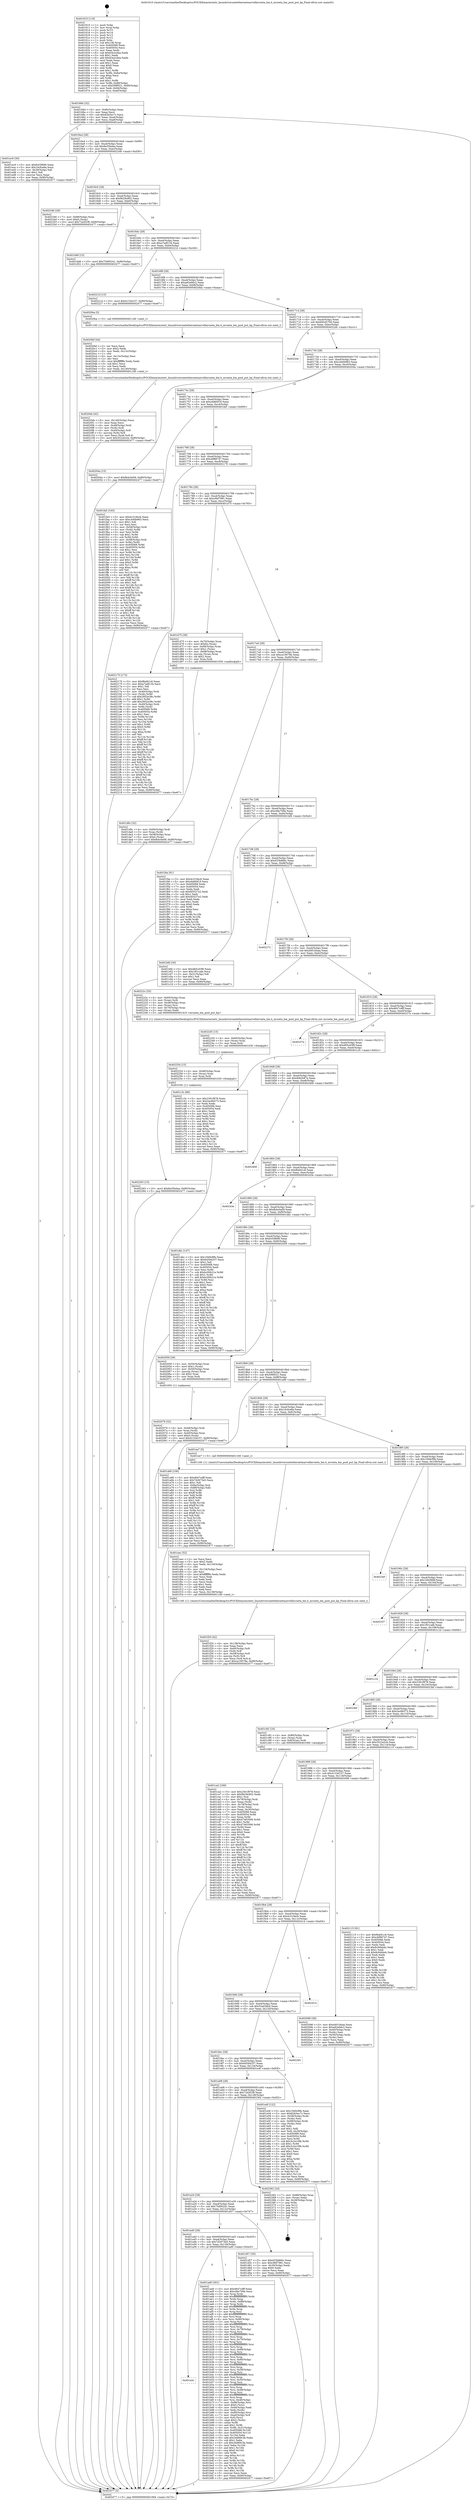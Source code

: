 digraph "0x401610" {
  label = "0x401610 (/mnt/c/Users/mathe/Desktop/tcc/POCII/binaries/extr_linuxdriversnetethernetmarvellmvneta_bm.h_mvneta_bm_pool_put_bp_Final-ollvm.out::main(0))"
  labelloc = "t"
  node[shape=record]

  Entry [label="",width=0.3,height=0.3,shape=circle,fillcolor=black,style=filled]
  "0x401684" [label="{
     0x401684 [32]\l
     | [instrs]\l
     &nbsp;&nbsp;0x401684 \<+6\>: mov -0x90(%rbp),%eax\l
     &nbsp;&nbsp;0x40168a \<+2\>: mov %eax,%ecx\l
     &nbsp;&nbsp;0x40168c \<+6\>: sub $0x82b5ec7c,%ecx\l
     &nbsp;&nbsp;0x401692 \<+6\>: mov %eax,-0xa4(%rbp)\l
     &nbsp;&nbsp;0x401698 \<+6\>: mov %ecx,-0xa8(%rbp)\l
     &nbsp;&nbsp;0x40169e \<+6\>: je 0000000000401ec9 \<main+0x8b9\>\l
  }"]
  "0x401ec9" [label="{
     0x401ec9 [30]\l
     | [instrs]\l
     &nbsp;&nbsp;0x401ec9 \<+5\>: mov $0xfc03f698,%eax\l
     &nbsp;&nbsp;0x401ece \<+5\>: mov $0x16cfce8a,%ecx\l
     &nbsp;&nbsp;0x401ed3 \<+3\>: mov -0x29(%rbp),%dl\l
     &nbsp;&nbsp;0x401ed6 \<+3\>: test $0x1,%dl\l
     &nbsp;&nbsp;0x401ed9 \<+3\>: cmovne %ecx,%eax\l
     &nbsp;&nbsp;0x401edc \<+6\>: mov %eax,-0x90(%rbp)\l
     &nbsp;&nbsp;0x401ee2 \<+5\>: jmp 0000000000402477 \<main+0xe67\>\l
  }"]
  "0x4016a4" [label="{
     0x4016a4 [28]\l
     | [instrs]\l
     &nbsp;&nbsp;0x4016a4 \<+5\>: jmp 00000000004016a9 \<main+0x99\>\l
     &nbsp;&nbsp;0x4016a9 \<+6\>: mov -0xa4(%rbp),%eax\l
     &nbsp;&nbsp;0x4016af \<+5\>: sub $0x8a35bdaa,%eax\l
     &nbsp;&nbsp;0x4016b4 \<+6\>: mov %eax,-0xac(%rbp)\l
     &nbsp;&nbsp;0x4016ba \<+6\>: je 0000000000402346 \<main+0xd36\>\l
  }"]
  Exit [label="",width=0.3,height=0.3,shape=circle,fillcolor=black,style=filled,peripheries=2]
  "0x402346" [label="{
     0x402346 [28]\l
     | [instrs]\l
     &nbsp;&nbsp;0x402346 \<+7\>: mov -0x88(%rbp),%rax\l
     &nbsp;&nbsp;0x40234d \<+6\>: movl $0x0,(%rax)\l
     &nbsp;&nbsp;0x402353 \<+10\>: movl $0x72a5f1f9,-0x90(%rbp)\l
     &nbsp;&nbsp;0x40235d \<+5\>: jmp 0000000000402477 \<main+0xe67\>\l
  }"]
  "0x4016c0" [label="{
     0x4016c0 [28]\l
     | [instrs]\l
     &nbsp;&nbsp;0x4016c0 \<+5\>: jmp 00000000004016c5 \<main+0xb5\>\l
     &nbsp;&nbsp;0x4016c5 \<+6\>: mov -0xa4(%rbp),%eax\l
     &nbsp;&nbsp;0x4016cb \<+5\>: sub $0x9b29c902,%eax\l
     &nbsp;&nbsp;0x4016d0 \<+6\>: mov %eax,-0xb0(%rbp)\l
     &nbsp;&nbsp;0x4016d6 \<+6\>: je 0000000000401d48 \<main+0x738\>\l
  }"]
  "0x402263" [label="{
     0x402263 [15]\l
     | [instrs]\l
     &nbsp;&nbsp;0x402263 \<+10\>: movl $0x8a35bdaa,-0x90(%rbp)\l
     &nbsp;&nbsp;0x40226d \<+5\>: jmp 0000000000402477 \<main+0xe67\>\l
  }"]
  "0x401d48" [label="{
     0x401d48 [15]\l
     | [instrs]\l
     &nbsp;&nbsp;0x401d48 \<+10\>: movl $0x75d95241,-0x90(%rbp)\l
     &nbsp;&nbsp;0x401d52 \<+5\>: jmp 0000000000402477 \<main+0xe67\>\l
  }"]
  "0x4016dc" [label="{
     0x4016dc [28]\l
     | [instrs]\l
     &nbsp;&nbsp;0x4016dc \<+5\>: jmp 00000000004016e1 \<main+0xd1\>\l
     &nbsp;&nbsp;0x4016e1 \<+6\>: mov -0xa4(%rbp),%eax\l
     &nbsp;&nbsp;0x4016e7 \<+5\>: sub $0xa7adf134,%eax\l
     &nbsp;&nbsp;0x4016ec \<+6\>: mov %eax,-0xb4(%rbp)\l
     &nbsp;&nbsp;0x4016f2 \<+6\>: je 000000000040221d \<main+0xc0d\>\l
  }"]
  "0x402254" [label="{
     0x402254 [15]\l
     | [instrs]\l
     &nbsp;&nbsp;0x402254 \<+4\>: mov -0x48(%rbp),%rax\l
     &nbsp;&nbsp;0x402258 \<+3\>: mov (%rax),%rax\l
     &nbsp;&nbsp;0x40225b \<+3\>: mov %rax,%rdi\l
     &nbsp;&nbsp;0x40225e \<+5\>: call 0000000000401030 \<free@plt\>\l
     | [calls]\l
     &nbsp;&nbsp;0x401030 \{1\} (unknown)\l
  }"]
  "0x40221d" [label="{
     0x40221d [15]\l
     | [instrs]\l
     &nbsp;&nbsp;0x40221d \<+10\>: movl $0x4133d157,-0x90(%rbp)\l
     &nbsp;&nbsp;0x402227 \<+5\>: jmp 0000000000402477 \<main+0xe67\>\l
  }"]
  "0x4016f8" [label="{
     0x4016f8 [28]\l
     | [instrs]\l
     &nbsp;&nbsp;0x4016f8 \<+5\>: jmp 00000000004016fd \<main+0xed\>\l
     &nbsp;&nbsp;0x4016fd \<+6\>: mov -0xa4(%rbp),%eax\l
     &nbsp;&nbsp;0x401703 \<+5\>: sub $0xa82e9dc2,%eax\l
     &nbsp;&nbsp;0x401708 \<+6\>: mov %eax,-0xb8(%rbp)\l
     &nbsp;&nbsp;0x40170e \<+6\>: je 00000000004020ba \<main+0xaaa\>\l
  }"]
  "0x402245" [label="{
     0x402245 [15]\l
     | [instrs]\l
     &nbsp;&nbsp;0x402245 \<+4\>: mov -0x60(%rbp),%rax\l
     &nbsp;&nbsp;0x402249 \<+3\>: mov (%rax),%rax\l
     &nbsp;&nbsp;0x40224c \<+3\>: mov %rax,%rdi\l
     &nbsp;&nbsp;0x40224f \<+5\>: call 0000000000401030 \<free@plt\>\l
     | [calls]\l
     &nbsp;&nbsp;0x401030 \{1\} (unknown)\l
  }"]
  "0x4020ba" [label="{
     0x4020ba [5]\l
     | [instrs]\l
     &nbsp;&nbsp;0x4020ba \<+5\>: call 0000000000401160 \<next_i\>\l
     | [calls]\l
     &nbsp;&nbsp;0x401160 \{1\} (/mnt/c/Users/mathe/Desktop/tcc/POCII/binaries/extr_linuxdriversnetethernetmarvellmvneta_bm.h_mvneta_bm_pool_put_bp_Final-ollvm.out::next_i)\l
  }"]
  "0x401714" [label="{
     0x401714 [28]\l
     | [instrs]\l
     &nbsp;&nbsp;0x401714 \<+5\>: jmp 0000000000401719 \<main+0x109\>\l
     &nbsp;&nbsp;0x401719 \<+6\>: mov -0xa4(%rbp),%eax\l
     &nbsp;&nbsp;0x40171f \<+5\>: sub $0xb62d2700,%eax\l
     &nbsp;&nbsp;0x401724 \<+6\>: mov %eax,-0xbc(%rbp)\l
     &nbsp;&nbsp;0x40172a \<+6\>: je 00000000004022dc \<main+0xccc\>\l
  }"]
  "0x4020eb" [label="{
     0x4020eb [42]\l
     | [instrs]\l
     &nbsp;&nbsp;0x4020eb \<+6\>: mov -0x140(%rbp),%ecx\l
     &nbsp;&nbsp;0x4020f1 \<+3\>: imul %eax,%ecx\l
     &nbsp;&nbsp;0x4020f4 \<+4\>: mov -0x48(%rbp),%rdi\l
     &nbsp;&nbsp;0x4020f8 \<+3\>: mov (%rdi),%rdi\l
     &nbsp;&nbsp;0x4020fb \<+4\>: mov -0x40(%rbp),%r8\l
     &nbsp;&nbsp;0x4020ff \<+3\>: movslq (%r8),%r8\l
     &nbsp;&nbsp;0x402102 \<+4\>: mov %ecx,(%rdi,%r8,4)\l
     &nbsp;&nbsp;0x402106 \<+10\>: movl $0x3522e2cb,-0x90(%rbp)\l
     &nbsp;&nbsp;0x402110 \<+5\>: jmp 0000000000402477 \<main+0xe67\>\l
  }"]
  "0x4022dc" [label="{
     0x4022dc\l
  }", style=dashed]
  "0x401730" [label="{
     0x401730 [28]\l
     | [instrs]\l
     &nbsp;&nbsp;0x401730 \<+5\>: jmp 0000000000401735 \<main+0x125\>\l
     &nbsp;&nbsp;0x401735 \<+6\>: mov -0xa4(%rbp),%eax\l
     &nbsp;&nbsp;0x40173b \<+5\>: sub $0xc440b963,%eax\l
     &nbsp;&nbsp;0x401740 \<+6\>: mov %eax,-0xc0(%rbp)\l
     &nbsp;&nbsp;0x401746 \<+6\>: je 000000000040204a \<main+0xa3a\>\l
  }"]
  "0x4020bf" [label="{
     0x4020bf [44]\l
     | [instrs]\l
     &nbsp;&nbsp;0x4020bf \<+2\>: xor %ecx,%ecx\l
     &nbsp;&nbsp;0x4020c1 \<+5\>: mov $0x2,%edx\l
     &nbsp;&nbsp;0x4020c6 \<+6\>: mov %edx,-0x13c(%rbp)\l
     &nbsp;&nbsp;0x4020cc \<+1\>: cltd\l
     &nbsp;&nbsp;0x4020cd \<+6\>: mov -0x13c(%rbp),%esi\l
     &nbsp;&nbsp;0x4020d3 \<+2\>: idiv %esi\l
     &nbsp;&nbsp;0x4020d5 \<+6\>: imul $0xfffffffe,%edx,%edx\l
     &nbsp;&nbsp;0x4020db \<+3\>: sub $0x1,%ecx\l
     &nbsp;&nbsp;0x4020de \<+2\>: sub %ecx,%edx\l
     &nbsp;&nbsp;0x4020e0 \<+6\>: mov %edx,-0x140(%rbp)\l
     &nbsp;&nbsp;0x4020e6 \<+5\>: call 0000000000401160 \<next_i\>\l
     | [calls]\l
     &nbsp;&nbsp;0x401160 \{1\} (/mnt/c/Users/mathe/Desktop/tcc/POCII/binaries/extr_linuxdriversnetethernetmarvellmvneta_bm.h_mvneta_bm_pool_put_bp_Final-ollvm.out::next_i)\l
  }"]
  "0x40204a" [label="{
     0x40204a [15]\l
     | [instrs]\l
     &nbsp;&nbsp;0x40204a \<+10\>: movl $0xfb4c0a09,-0x90(%rbp)\l
     &nbsp;&nbsp;0x402054 \<+5\>: jmp 0000000000402477 \<main+0xe67\>\l
  }"]
  "0x40174c" [label="{
     0x40174c [28]\l
     | [instrs]\l
     &nbsp;&nbsp;0x40174c \<+5\>: jmp 0000000000401751 \<main+0x141\>\l
     &nbsp;&nbsp;0x401751 \<+6\>: mov -0xa4(%rbp),%eax\l
     &nbsp;&nbsp;0x401757 \<+5\>: sub $0xc6d60f19,%eax\l
     &nbsp;&nbsp;0x40175c \<+6\>: mov %eax,-0xc4(%rbp)\l
     &nbsp;&nbsp;0x401762 \<+6\>: je 0000000000401fa5 \<main+0x995\>\l
  }"]
  "0x402076" [label="{
     0x402076 [32]\l
     | [instrs]\l
     &nbsp;&nbsp;0x402076 \<+4\>: mov -0x48(%rbp),%rdi\l
     &nbsp;&nbsp;0x40207a \<+3\>: mov %rax,(%rdi)\l
     &nbsp;&nbsp;0x40207d \<+4\>: mov -0x40(%rbp),%rax\l
     &nbsp;&nbsp;0x402081 \<+6\>: movl $0x0,(%rax)\l
     &nbsp;&nbsp;0x402087 \<+10\>: movl $0x4133d157,-0x90(%rbp)\l
     &nbsp;&nbsp;0x402091 \<+5\>: jmp 0000000000402477 \<main+0xe67\>\l
  }"]
  "0x401fa5" [label="{
     0x401fa5 [165]\l
     | [instrs]\l
     &nbsp;&nbsp;0x401fa5 \<+5\>: mov $0x4c319ecb,%eax\l
     &nbsp;&nbsp;0x401faa \<+5\>: mov $0xc440b963,%ecx\l
     &nbsp;&nbsp;0x401faf \<+2\>: mov $0x1,%dl\l
     &nbsp;&nbsp;0x401fb1 \<+2\>: xor %esi,%esi\l
     &nbsp;&nbsp;0x401fb3 \<+4\>: mov -0x58(%rbp),%rdi\l
     &nbsp;&nbsp;0x401fb7 \<+3\>: mov (%rdi),%r8d\l
     &nbsp;&nbsp;0x401fba \<+3\>: mov %esi,%r9d\l
     &nbsp;&nbsp;0x401fbd \<+4\>: sub $0x1,%r9d\l
     &nbsp;&nbsp;0x401fc1 \<+3\>: sub %r9d,%r8d\l
     &nbsp;&nbsp;0x401fc4 \<+4\>: mov -0x58(%rbp),%rdi\l
     &nbsp;&nbsp;0x401fc8 \<+3\>: mov %r8d,(%rdi)\l
     &nbsp;&nbsp;0x401fcb \<+8\>: mov 0x405068,%r8d\l
     &nbsp;&nbsp;0x401fd3 \<+8\>: mov 0x405054,%r9d\l
     &nbsp;&nbsp;0x401fdb \<+3\>: sub $0x1,%esi\l
     &nbsp;&nbsp;0x401fde \<+3\>: mov %r8d,%r10d\l
     &nbsp;&nbsp;0x401fe1 \<+3\>: add %esi,%r10d\l
     &nbsp;&nbsp;0x401fe4 \<+4\>: imul %r10d,%r8d\l
     &nbsp;&nbsp;0x401fe8 \<+4\>: and $0x1,%r8d\l
     &nbsp;&nbsp;0x401fec \<+4\>: cmp $0x0,%r8d\l
     &nbsp;&nbsp;0x401ff0 \<+4\>: sete %r11b\l
     &nbsp;&nbsp;0x401ff4 \<+4\>: cmp $0xa,%r9d\l
     &nbsp;&nbsp;0x401ff8 \<+3\>: setl %bl\l
     &nbsp;&nbsp;0x401ffb \<+3\>: mov %r11b,%r14b\l
     &nbsp;&nbsp;0x401ffe \<+4\>: xor $0xff,%r14b\l
     &nbsp;&nbsp;0x402002 \<+3\>: mov %bl,%r15b\l
     &nbsp;&nbsp;0x402005 \<+4\>: xor $0xff,%r15b\l
     &nbsp;&nbsp;0x402009 \<+3\>: xor $0x1,%dl\l
     &nbsp;&nbsp;0x40200c \<+3\>: mov %r14b,%r12b\l
     &nbsp;&nbsp;0x40200f \<+4\>: and $0xff,%r12b\l
     &nbsp;&nbsp;0x402013 \<+3\>: and %dl,%r11b\l
     &nbsp;&nbsp;0x402016 \<+3\>: mov %r15b,%r13b\l
     &nbsp;&nbsp;0x402019 \<+4\>: and $0xff,%r13b\l
     &nbsp;&nbsp;0x40201d \<+2\>: and %dl,%bl\l
     &nbsp;&nbsp;0x40201f \<+3\>: or %r11b,%r12b\l
     &nbsp;&nbsp;0x402022 \<+3\>: or %bl,%r13b\l
     &nbsp;&nbsp;0x402025 \<+3\>: xor %r13b,%r12b\l
     &nbsp;&nbsp;0x402028 \<+3\>: or %r15b,%r14b\l
     &nbsp;&nbsp;0x40202b \<+4\>: xor $0xff,%r14b\l
     &nbsp;&nbsp;0x40202f \<+3\>: or $0x1,%dl\l
     &nbsp;&nbsp;0x402032 \<+3\>: and %dl,%r14b\l
     &nbsp;&nbsp;0x402035 \<+3\>: or %r14b,%r12b\l
     &nbsp;&nbsp;0x402038 \<+4\>: test $0x1,%r12b\l
     &nbsp;&nbsp;0x40203c \<+3\>: cmovne %ecx,%eax\l
     &nbsp;&nbsp;0x40203f \<+6\>: mov %eax,-0x90(%rbp)\l
     &nbsp;&nbsp;0x402045 \<+5\>: jmp 0000000000402477 \<main+0xe67\>\l
  }"]
  "0x401768" [label="{
     0x401768 [28]\l
     | [instrs]\l
     &nbsp;&nbsp;0x401768 \<+5\>: jmp 000000000040176d \<main+0x15d\>\l
     &nbsp;&nbsp;0x40176d \<+6\>: mov -0xa4(%rbp),%eax\l
     &nbsp;&nbsp;0x401773 \<+5\>: sub $0xc6f88747,%eax\l
     &nbsp;&nbsp;0x401778 \<+6\>: mov %eax,-0xc8(%rbp)\l
     &nbsp;&nbsp;0x40177e \<+6\>: je 0000000000402170 \<main+0xb60\>\l
  }"]
  "0x401f20" [label="{
     0x401f20 [42]\l
     | [instrs]\l
     &nbsp;&nbsp;0x401f20 \<+6\>: mov -0x138(%rbp),%ecx\l
     &nbsp;&nbsp;0x401f26 \<+3\>: imul %eax,%ecx\l
     &nbsp;&nbsp;0x401f29 \<+4\>: mov -0x60(%rbp),%r8\l
     &nbsp;&nbsp;0x401f2d \<+3\>: mov (%r8),%r8\l
     &nbsp;&nbsp;0x401f30 \<+4\>: mov -0x58(%rbp),%r9\l
     &nbsp;&nbsp;0x401f34 \<+3\>: movslq (%r9),%r9\l
     &nbsp;&nbsp;0x401f37 \<+4\>: mov %ecx,(%r8,%r9,4)\l
     &nbsp;&nbsp;0x401f3b \<+10\>: movl $0xca19078e,-0x90(%rbp)\l
     &nbsp;&nbsp;0x401f45 \<+5\>: jmp 0000000000402477 \<main+0xe67\>\l
  }"]
  "0x402170" [label="{
     0x402170 [173]\l
     | [instrs]\l
     &nbsp;&nbsp;0x402170 \<+5\>: mov $0xf6af41c6,%eax\l
     &nbsp;&nbsp;0x402175 \<+5\>: mov $0xa7adf134,%ecx\l
     &nbsp;&nbsp;0x40217a \<+2\>: mov $0x1,%dl\l
     &nbsp;&nbsp;0x40217c \<+2\>: xor %esi,%esi\l
     &nbsp;&nbsp;0x40217e \<+4\>: mov -0x40(%rbp),%rdi\l
     &nbsp;&nbsp;0x402182 \<+3\>: mov (%rdi),%r8d\l
     &nbsp;&nbsp;0x402185 \<+7\>: sub $0x2602e38c,%r8d\l
     &nbsp;&nbsp;0x40218c \<+4\>: add $0x1,%r8d\l
     &nbsp;&nbsp;0x402190 \<+7\>: add $0x2602e38c,%r8d\l
     &nbsp;&nbsp;0x402197 \<+4\>: mov -0x40(%rbp),%rdi\l
     &nbsp;&nbsp;0x40219b \<+3\>: mov %r8d,(%rdi)\l
     &nbsp;&nbsp;0x40219e \<+8\>: mov 0x405068,%r8d\l
     &nbsp;&nbsp;0x4021a6 \<+8\>: mov 0x405054,%r9d\l
     &nbsp;&nbsp;0x4021ae \<+3\>: sub $0x1,%esi\l
     &nbsp;&nbsp;0x4021b1 \<+3\>: mov %r8d,%r10d\l
     &nbsp;&nbsp;0x4021b4 \<+3\>: add %esi,%r10d\l
     &nbsp;&nbsp;0x4021b7 \<+4\>: imul %r10d,%r8d\l
     &nbsp;&nbsp;0x4021bb \<+4\>: and $0x1,%r8d\l
     &nbsp;&nbsp;0x4021bf \<+4\>: cmp $0x0,%r8d\l
     &nbsp;&nbsp;0x4021c3 \<+4\>: sete %r11b\l
     &nbsp;&nbsp;0x4021c7 \<+4\>: cmp $0xa,%r9d\l
     &nbsp;&nbsp;0x4021cb \<+3\>: setl %bl\l
     &nbsp;&nbsp;0x4021ce \<+3\>: mov %r11b,%r14b\l
     &nbsp;&nbsp;0x4021d1 \<+4\>: xor $0xff,%r14b\l
     &nbsp;&nbsp;0x4021d5 \<+3\>: mov %bl,%r15b\l
     &nbsp;&nbsp;0x4021d8 \<+4\>: xor $0xff,%r15b\l
     &nbsp;&nbsp;0x4021dc \<+3\>: xor $0x1,%dl\l
     &nbsp;&nbsp;0x4021df \<+3\>: mov %r14b,%r12b\l
     &nbsp;&nbsp;0x4021e2 \<+4\>: and $0xff,%r12b\l
     &nbsp;&nbsp;0x4021e6 \<+3\>: and %dl,%r11b\l
     &nbsp;&nbsp;0x4021e9 \<+3\>: mov %r15b,%r13b\l
     &nbsp;&nbsp;0x4021ec \<+4\>: and $0xff,%r13b\l
     &nbsp;&nbsp;0x4021f0 \<+2\>: and %dl,%bl\l
     &nbsp;&nbsp;0x4021f2 \<+3\>: or %r11b,%r12b\l
     &nbsp;&nbsp;0x4021f5 \<+3\>: or %bl,%r13b\l
     &nbsp;&nbsp;0x4021f8 \<+3\>: xor %r13b,%r12b\l
     &nbsp;&nbsp;0x4021fb \<+3\>: or %r15b,%r14b\l
     &nbsp;&nbsp;0x4021fe \<+4\>: xor $0xff,%r14b\l
     &nbsp;&nbsp;0x402202 \<+3\>: or $0x1,%dl\l
     &nbsp;&nbsp;0x402205 \<+3\>: and %dl,%r14b\l
     &nbsp;&nbsp;0x402208 \<+3\>: or %r14b,%r12b\l
     &nbsp;&nbsp;0x40220b \<+4\>: test $0x1,%r12b\l
     &nbsp;&nbsp;0x40220f \<+3\>: cmovne %ecx,%eax\l
     &nbsp;&nbsp;0x402212 \<+6\>: mov %eax,-0x90(%rbp)\l
     &nbsp;&nbsp;0x402218 \<+5\>: jmp 0000000000402477 \<main+0xe67\>\l
  }"]
  "0x401784" [label="{
     0x401784 [28]\l
     | [instrs]\l
     &nbsp;&nbsp;0x401784 \<+5\>: jmp 0000000000401789 \<main+0x179\>\l
     &nbsp;&nbsp;0x401789 \<+6\>: mov -0xa4(%rbp),%eax\l
     &nbsp;&nbsp;0x40178f \<+5\>: sub $0xc9bf7981,%eax\l
     &nbsp;&nbsp;0x401794 \<+6\>: mov %eax,-0xcc(%rbp)\l
     &nbsp;&nbsp;0x40179a \<+6\>: je 0000000000401d75 \<main+0x765\>\l
  }"]
  "0x401eec" [label="{
     0x401eec [52]\l
     | [instrs]\l
     &nbsp;&nbsp;0x401eec \<+2\>: xor %ecx,%ecx\l
     &nbsp;&nbsp;0x401eee \<+5\>: mov $0x2,%edx\l
     &nbsp;&nbsp;0x401ef3 \<+6\>: mov %edx,-0x134(%rbp)\l
     &nbsp;&nbsp;0x401ef9 \<+1\>: cltd\l
     &nbsp;&nbsp;0x401efa \<+6\>: mov -0x134(%rbp),%esi\l
     &nbsp;&nbsp;0x401f00 \<+2\>: idiv %esi\l
     &nbsp;&nbsp;0x401f02 \<+6\>: imul $0xfffffffe,%edx,%edx\l
     &nbsp;&nbsp;0x401f08 \<+2\>: mov %ecx,%edi\l
     &nbsp;&nbsp;0x401f0a \<+2\>: sub %edx,%edi\l
     &nbsp;&nbsp;0x401f0c \<+2\>: mov %ecx,%edx\l
     &nbsp;&nbsp;0x401f0e \<+3\>: sub $0x1,%edx\l
     &nbsp;&nbsp;0x401f11 \<+2\>: add %edx,%edi\l
     &nbsp;&nbsp;0x401f13 \<+2\>: sub %edi,%ecx\l
     &nbsp;&nbsp;0x401f15 \<+6\>: mov %ecx,-0x138(%rbp)\l
     &nbsp;&nbsp;0x401f1b \<+5\>: call 0000000000401160 \<next_i\>\l
     | [calls]\l
     &nbsp;&nbsp;0x401160 \{1\} (/mnt/c/Users/mathe/Desktop/tcc/POCII/binaries/extr_linuxdriversnetethernetmarvellmvneta_bm.h_mvneta_bm_pool_put_bp_Final-ollvm.out::next_i)\l
  }"]
  "0x401d75" [label="{
     0x401d75 [39]\l
     | [instrs]\l
     &nbsp;&nbsp;0x401d75 \<+4\>: mov -0x70(%rbp),%rax\l
     &nbsp;&nbsp;0x401d79 \<+6\>: movl $0x64,(%rax)\l
     &nbsp;&nbsp;0x401d7f \<+4\>: mov -0x68(%rbp),%rax\l
     &nbsp;&nbsp;0x401d83 \<+6\>: movl $0x1,(%rax)\l
     &nbsp;&nbsp;0x401d89 \<+4\>: mov -0x68(%rbp),%rax\l
     &nbsp;&nbsp;0x401d8d \<+3\>: movslq (%rax),%rax\l
     &nbsp;&nbsp;0x401d90 \<+4\>: shl $0x2,%rax\l
     &nbsp;&nbsp;0x401d94 \<+3\>: mov %rax,%rdi\l
     &nbsp;&nbsp;0x401d97 \<+5\>: call 0000000000401050 \<malloc@plt\>\l
     | [calls]\l
     &nbsp;&nbsp;0x401050 \{1\} (unknown)\l
  }"]
  "0x4017a0" [label="{
     0x4017a0 [28]\l
     | [instrs]\l
     &nbsp;&nbsp;0x4017a0 \<+5\>: jmp 00000000004017a5 \<main+0x195\>\l
     &nbsp;&nbsp;0x4017a5 \<+6\>: mov -0xa4(%rbp),%eax\l
     &nbsp;&nbsp;0x4017ab \<+5\>: sub $0xca19078e,%eax\l
     &nbsp;&nbsp;0x4017b0 \<+6\>: mov %eax,-0xd0(%rbp)\l
     &nbsp;&nbsp;0x4017b6 \<+6\>: je 0000000000401f4a \<main+0x93a\>\l
  }"]
  "0x401d9c" [label="{
     0x401d9c [32]\l
     | [instrs]\l
     &nbsp;&nbsp;0x401d9c \<+4\>: mov -0x60(%rbp),%rdi\l
     &nbsp;&nbsp;0x401da0 \<+3\>: mov %rax,(%rdi)\l
     &nbsp;&nbsp;0x401da3 \<+4\>: mov -0x58(%rbp),%rax\l
     &nbsp;&nbsp;0x401da7 \<+6\>: movl $0x0,(%rax)\l
     &nbsp;&nbsp;0x401dad \<+10\>: movl $0xfb4c0a09,-0x90(%rbp)\l
     &nbsp;&nbsp;0x401db7 \<+5\>: jmp 0000000000402477 \<main+0xe67\>\l
  }"]
  "0x401f4a" [label="{
     0x401f4a [91]\l
     | [instrs]\l
     &nbsp;&nbsp;0x401f4a \<+5\>: mov $0x4c319ecb,%eax\l
     &nbsp;&nbsp;0x401f4f \<+5\>: mov $0xc6d60f19,%ecx\l
     &nbsp;&nbsp;0x401f54 \<+7\>: mov 0x405068,%edx\l
     &nbsp;&nbsp;0x401f5b \<+7\>: mov 0x405054,%esi\l
     &nbsp;&nbsp;0x401f62 \<+2\>: mov %edx,%edi\l
     &nbsp;&nbsp;0x401f64 \<+6\>: sub $0xf45527e2,%edi\l
     &nbsp;&nbsp;0x401f6a \<+3\>: sub $0x1,%edi\l
     &nbsp;&nbsp;0x401f6d \<+6\>: add $0xf45527e2,%edi\l
     &nbsp;&nbsp;0x401f73 \<+3\>: imul %edi,%edx\l
     &nbsp;&nbsp;0x401f76 \<+3\>: and $0x1,%edx\l
     &nbsp;&nbsp;0x401f79 \<+3\>: cmp $0x0,%edx\l
     &nbsp;&nbsp;0x401f7c \<+4\>: sete %r8b\l
     &nbsp;&nbsp;0x401f80 \<+3\>: cmp $0xa,%esi\l
     &nbsp;&nbsp;0x401f83 \<+4\>: setl %r9b\l
     &nbsp;&nbsp;0x401f87 \<+3\>: mov %r8b,%r10b\l
     &nbsp;&nbsp;0x401f8a \<+3\>: and %r9b,%r10b\l
     &nbsp;&nbsp;0x401f8d \<+3\>: xor %r9b,%r8b\l
     &nbsp;&nbsp;0x401f90 \<+3\>: or %r8b,%r10b\l
     &nbsp;&nbsp;0x401f93 \<+4\>: test $0x1,%r10b\l
     &nbsp;&nbsp;0x401f97 \<+3\>: cmovne %ecx,%eax\l
     &nbsp;&nbsp;0x401f9a \<+6\>: mov %eax,-0x90(%rbp)\l
     &nbsp;&nbsp;0x401fa0 \<+5\>: jmp 0000000000402477 \<main+0xe67\>\l
  }"]
  "0x4017bc" [label="{
     0x4017bc [28]\l
     | [instrs]\l
     &nbsp;&nbsp;0x4017bc \<+5\>: jmp 00000000004017c1 \<main+0x1b1\>\l
     &nbsp;&nbsp;0x4017c1 \<+6\>: mov -0xa4(%rbp),%eax\l
     &nbsp;&nbsp;0x4017c7 \<+5\>: sub $0xcfde709e,%eax\l
     &nbsp;&nbsp;0x4017cc \<+6\>: mov %eax,-0xd4(%rbp)\l
     &nbsp;&nbsp;0x4017d2 \<+6\>: je 0000000000401bfd \<main+0x5ed\>\l
  }"]
  "0x401ca2" [label="{
     0x401ca2 [166]\l
     | [instrs]\l
     &nbsp;&nbsp;0x401ca2 \<+5\>: mov $0x2361f878,%ecx\l
     &nbsp;&nbsp;0x401ca7 \<+5\>: mov $0x9b29c902,%edx\l
     &nbsp;&nbsp;0x401cac \<+3\>: mov $0x1,%sil\l
     &nbsp;&nbsp;0x401caf \<+4\>: mov -0x78(%rbp),%rdi\l
     &nbsp;&nbsp;0x401cb3 \<+2\>: mov %eax,(%rdi)\l
     &nbsp;&nbsp;0x401cb5 \<+4\>: mov -0x78(%rbp),%rdi\l
     &nbsp;&nbsp;0x401cb9 \<+2\>: mov (%rdi),%eax\l
     &nbsp;&nbsp;0x401cbb \<+3\>: mov %eax,-0x30(%rbp)\l
     &nbsp;&nbsp;0x401cbe \<+7\>: mov 0x405068,%eax\l
     &nbsp;&nbsp;0x401cc5 \<+8\>: mov 0x405054,%r8d\l
     &nbsp;&nbsp;0x401ccd \<+3\>: mov %eax,%r9d\l
     &nbsp;&nbsp;0x401cd0 \<+7\>: add $0x47463566,%r9d\l
     &nbsp;&nbsp;0x401cd7 \<+4\>: sub $0x1,%r9d\l
     &nbsp;&nbsp;0x401cdb \<+7\>: sub $0x47463566,%r9d\l
     &nbsp;&nbsp;0x401ce2 \<+4\>: imul %r9d,%eax\l
     &nbsp;&nbsp;0x401ce6 \<+3\>: and $0x1,%eax\l
     &nbsp;&nbsp;0x401ce9 \<+3\>: cmp $0x0,%eax\l
     &nbsp;&nbsp;0x401cec \<+4\>: sete %r10b\l
     &nbsp;&nbsp;0x401cf0 \<+4\>: cmp $0xa,%r8d\l
     &nbsp;&nbsp;0x401cf4 \<+4\>: setl %r11b\l
     &nbsp;&nbsp;0x401cf8 \<+3\>: mov %r10b,%bl\l
     &nbsp;&nbsp;0x401cfb \<+3\>: xor $0xff,%bl\l
     &nbsp;&nbsp;0x401cfe \<+3\>: mov %r11b,%r14b\l
     &nbsp;&nbsp;0x401d01 \<+4\>: xor $0xff,%r14b\l
     &nbsp;&nbsp;0x401d05 \<+4\>: xor $0x1,%sil\l
     &nbsp;&nbsp;0x401d09 \<+3\>: mov %bl,%r15b\l
     &nbsp;&nbsp;0x401d0c \<+4\>: and $0xff,%r15b\l
     &nbsp;&nbsp;0x401d10 \<+3\>: and %sil,%r10b\l
     &nbsp;&nbsp;0x401d13 \<+3\>: mov %r14b,%r12b\l
     &nbsp;&nbsp;0x401d16 \<+4\>: and $0xff,%r12b\l
     &nbsp;&nbsp;0x401d1a \<+3\>: and %sil,%r11b\l
     &nbsp;&nbsp;0x401d1d \<+3\>: or %r10b,%r15b\l
     &nbsp;&nbsp;0x401d20 \<+3\>: or %r11b,%r12b\l
     &nbsp;&nbsp;0x401d23 \<+3\>: xor %r12b,%r15b\l
     &nbsp;&nbsp;0x401d26 \<+3\>: or %r14b,%bl\l
     &nbsp;&nbsp;0x401d29 \<+3\>: xor $0xff,%bl\l
     &nbsp;&nbsp;0x401d2c \<+4\>: or $0x1,%sil\l
     &nbsp;&nbsp;0x401d30 \<+3\>: and %sil,%bl\l
     &nbsp;&nbsp;0x401d33 \<+3\>: or %bl,%r15b\l
     &nbsp;&nbsp;0x401d36 \<+4\>: test $0x1,%r15b\l
     &nbsp;&nbsp;0x401d3a \<+3\>: cmovne %edx,%ecx\l
     &nbsp;&nbsp;0x401d3d \<+6\>: mov %ecx,-0x90(%rbp)\l
     &nbsp;&nbsp;0x401d43 \<+5\>: jmp 0000000000402477 \<main+0xe67\>\l
  }"]
  "0x401bfd" [label="{
     0x401bfd [30]\l
     | [instrs]\l
     &nbsp;&nbsp;0x401bfd \<+5\>: mov $0xd65cd3f9,%eax\l
     &nbsp;&nbsp;0x401c02 \<+5\>: mov $0x1f01cafe,%ecx\l
     &nbsp;&nbsp;0x401c07 \<+3\>: mov -0x31(%rbp),%dl\l
     &nbsp;&nbsp;0x401c0a \<+3\>: test $0x1,%dl\l
     &nbsp;&nbsp;0x401c0d \<+3\>: cmovne %ecx,%eax\l
     &nbsp;&nbsp;0x401c10 \<+6\>: mov %eax,-0x90(%rbp)\l
     &nbsp;&nbsp;0x401c16 \<+5\>: jmp 0000000000402477 \<main+0xe67\>\l
  }"]
  "0x4017d8" [label="{
     0x4017d8 [28]\l
     | [instrs]\l
     &nbsp;&nbsp;0x4017d8 \<+5\>: jmp 00000000004017dd \<main+0x1cd\>\l
     &nbsp;&nbsp;0x4017dd \<+6\>: mov -0xa4(%rbp),%eax\l
     &nbsp;&nbsp;0x4017e3 \<+5\>: sub $0xd33b866c,%eax\l
     &nbsp;&nbsp;0x4017e8 \<+6\>: mov %eax,-0xd8(%rbp)\l
     &nbsp;&nbsp;0x4017ee \<+6\>: je 0000000000402272 \<main+0xc62\>\l
  }"]
  "0x401a5c" [label="{
     0x401a5c\l
  }", style=dashed]
  "0x402272" [label="{
     0x402272\l
  }", style=dashed]
  "0x4017f4" [label="{
     0x4017f4 [28]\l
     | [instrs]\l
     &nbsp;&nbsp;0x4017f4 \<+5\>: jmp 00000000004017f9 \<main+0x1e9\>\l
     &nbsp;&nbsp;0x4017f9 \<+6\>: mov -0xa4(%rbp),%eax\l
     &nbsp;&nbsp;0x4017ff \<+5\>: sub $0xd401bbaa,%eax\l
     &nbsp;&nbsp;0x401804 \<+6\>: mov %eax,-0xdc(%rbp)\l
     &nbsp;&nbsp;0x40180a \<+6\>: je 000000000040222c \<main+0xc1c\>\l
  }"]
  "0x401ad0" [label="{
     0x401ad0 [301]\l
     | [instrs]\l
     &nbsp;&nbsp;0x401ad0 \<+5\>: mov $0xd647cdff,%eax\l
     &nbsp;&nbsp;0x401ad5 \<+5\>: mov $0xcfde709e,%ecx\l
     &nbsp;&nbsp;0x401ada \<+3\>: mov %rsp,%rdx\l
     &nbsp;&nbsp;0x401add \<+4\>: add $0xfffffffffffffff0,%rdx\l
     &nbsp;&nbsp;0x401ae1 \<+3\>: mov %rdx,%rsp\l
     &nbsp;&nbsp;0x401ae4 \<+7\>: mov %rdx,-0x88(%rbp)\l
     &nbsp;&nbsp;0x401aeb \<+3\>: mov %rsp,%rdx\l
     &nbsp;&nbsp;0x401aee \<+4\>: add $0xfffffffffffffff0,%rdx\l
     &nbsp;&nbsp;0x401af2 \<+3\>: mov %rdx,%rsp\l
     &nbsp;&nbsp;0x401af5 \<+3\>: mov %rsp,%rsi\l
     &nbsp;&nbsp;0x401af8 \<+4\>: add $0xfffffffffffffff0,%rsi\l
     &nbsp;&nbsp;0x401afc \<+3\>: mov %rsi,%rsp\l
     &nbsp;&nbsp;0x401aff \<+4\>: mov %rsi,-0x80(%rbp)\l
     &nbsp;&nbsp;0x401b03 \<+3\>: mov %rsp,%rsi\l
     &nbsp;&nbsp;0x401b06 \<+4\>: add $0xfffffffffffffff0,%rsi\l
     &nbsp;&nbsp;0x401b0a \<+3\>: mov %rsi,%rsp\l
     &nbsp;&nbsp;0x401b0d \<+4\>: mov %rsi,-0x78(%rbp)\l
     &nbsp;&nbsp;0x401b11 \<+3\>: mov %rsp,%rsi\l
     &nbsp;&nbsp;0x401b14 \<+4\>: add $0xfffffffffffffff0,%rsi\l
     &nbsp;&nbsp;0x401b18 \<+3\>: mov %rsi,%rsp\l
     &nbsp;&nbsp;0x401b1b \<+4\>: mov %rsi,-0x70(%rbp)\l
     &nbsp;&nbsp;0x401b1f \<+3\>: mov %rsp,%rsi\l
     &nbsp;&nbsp;0x401b22 \<+4\>: add $0xfffffffffffffff0,%rsi\l
     &nbsp;&nbsp;0x401b26 \<+3\>: mov %rsi,%rsp\l
     &nbsp;&nbsp;0x401b29 \<+4\>: mov %rsi,-0x68(%rbp)\l
     &nbsp;&nbsp;0x401b2d \<+3\>: mov %rsp,%rsi\l
     &nbsp;&nbsp;0x401b30 \<+4\>: add $0xfffffffffffffff0,%rsi\l
     &nbsp;&nbsp;0x401b34 \<+3\>: mov %rsi,%rsp\l
     &nbsp;&nbsp;0x401b37 \<+4\>: mov %rsi,-0x60(%rbp)\l
     &nbsp;&nbsp;0x401b3b \<+3\>: mov %rsp,%rsi\l
     &nbsp;&nbsp;0x401b3e \<+4\>: add $0xfffffffffffffff0,%rsi\l
     &nbsp;&nbsp;0x401b42 \<+3\>: mov %rsi,%rsp\l
     &nbsp;&nbsp;0x401b45 \<+4\>: mov %rsi,-0x58(%rbp)\l
     &nbsp;&nbsp;0x401b49 \<+3\>: mov %rsp,%rsi\l
     &nbsp;&nbsp;0x401b4c \<+4\>: add $0xfffffffffffffff0,%rsi\l
     &nbsp;&nbsp;0x401b50 \<+3\>: mov %rsi,%rsp\l
     &nbsp;&nbsp;0x401b53 \<+4\>: mov %rsi,-0x50(%rbp)\l
     &nbsp;&nbsp;0x401b57 \<+3\>: mov %rsp,%rsi\l
     &nbsp;&nbsp;0x401b5a \<+4\>: add $0xfffffffffffffff0,%rsi\l
     &nbsp;&nbsp;0x401b5e \<+3\>: mov %rsi,%rsp\l
     &nbsp;&nbsp;0x401b61 \<+4\>: mov %rsi,-0x48(%rbp)\l
     &nbsp;&nbsp;0x401b65 \<+3\>: mov %rsp,%rsi\l
     &nbsp;&nbsp;0x401b68 \<+4\>: add $0xfffffffffffffff0,%rsi\l
     &nbsp;&nbsp;0x401b6c \<+3\>: mov %rsi,%rsp\l
     &nbsp;&nbsp;0x401b6f \<+4\>: mov %rsi,-0x40(%rbp)\l
     &nbsp;&nbsp;0x401b73 \<+7\>: mov -0x88(%rbp),%rsi\l
     &nbsp;&nbsp;0x401b7a \<+6\>: movl $0x0,(%rsi)\l
     &nbsp;&nbsp;0x401b80 \<+6\>: mov -0x94(%rbp),%edi\l
     &nbsp;&nbsp;0x401b86 \<+2\>: mov %edi,(%rdx)\l
     &nbsp;&nbsp;0x401b88 \<+4\>: mov -0x80(%rbp),%rsi\l
     &nbsp;&nbsp;0x401b8c \<+7\>: mov -0xa0(%rbp),%r8\l
     &nbsp;&nbsp;0x401b93 \<+3\>: mov %r8,(%rsi)\l
     &nbsp;&nbsp;0x401b96 \<+3\>: cmpl $0x2,(%rdx)\l
     &nbsp;&nbsp;0x401b99 \<+4\>: setne %r9b\l
     &nbsp;&nbsp;0x401b9d \<+4\>: and $0x1,%r9b\l
     &nbsp;&nbsp;0x401ba1 \<+4\>: mov %r9b,-0x31(%rbp)\l
     &nbsp;&nbsp;0x401ba5 \<+8\>: mov 0x405068,%r10d\l
     &nbsp;&nbsp;0x401bad \<+8\>: mov 0x405054,%r11d\l
     &nbsp;&nbsp;0x401bb5 \<+3\>: mov %r10d,%ebx\l
     &nbsp;&nbsp;0x401bb8 \<+6\>: add $0x3dd89c3b,%ebx\l
     &nbsp;&nbsp;0x401bbe \<+3\>: sub $0x1,%ebx\l
     &nbsp;&nbsp;0x401bc1 \<+6\>: sub $0x3dd89c3b,%ebx\l
     &nbsp;&nbsp;0x401bc7 \<+4\>: imul %ebx,%r10d\l
     &nbsp;&nbsp;0x401bcb \<+4\>: and $0x1,%r10d\l
     &nbsp;&nbsp;0x401bcf \<+4\>: cmp $0x0,%r10d\l
     &nbsp;&nbsp;0x401bd3 \<+4\>: sete %r9b\l
     &nbsp;&nbsp;0x401bd7 \<+4\>: cmp $0xa,%r11d\l
     &nbsp;&nbsp;0x401bdb \<+4\>: setl %r14b\l
     &nbsp;&nbsp;0x401bdf \<+3\>: mov %r9b,%r15b\l
     &nbsp;&nbsp;0x401be2 \<+3\>: and %r14b,%r15b\l
     &nbsp;&nbsp;0x401be5 \<+3\>: xor %r14b,%r9b\l
     &nbsp;&nbsp;0x401be8 \<+3\>: or %r9b,%r15b\l
     &nbsp;&nbsp;0x401beb \<+4\>: test $0x1,%r15b\l
     &nbsp;&nbsp;0x401bef \<+3\>: cmovne %ecx,%eax\l
     &nbsp;&nbsp;0x401bf2 \<+6\>: mov %eax,-0x90(%rbp)\l
     &nbsp;&nbsp;0x401bf8 \<+5\>: jmp 0000000000402477 \<main+0xe67\>\l
  }"]
  "0x40222c" [label="{
     0x40222c [25]\l
     | [instrs]\l
     &nbsp;&nbsp;0x40222c \<+4\>: mov -0x60(%rbp),%rax\l
     &nbsp;&nbsp;0x402230 \<+3\>: mov (%rax),%rdi\l
     &nbsp;&nbsp;0x402233 \<+4\>: mov -0x48(%rbp),%rax\l
     &nbsp;&nbsp;0x402237 \<+3\>: mov (%rax),%rsi\l
     &nbsp;&nbsp;0x40223a \<+4\>: mov -0x70(%rbp),%rax\l
     &nbsp;&nbsp;0x40223e \<+2\>: mov (%rax),%edx\l
     &nbsp;&nbsp;0x402240 \<+5\>: call 0000000000401410 \<mvneta_bm_pool_put_bp\>\l
     | [calls]\l
     &nbsp;&nbsp;0x401410 \{1\} (/mnt/c/Users/mathe/Desktop/tcc/POCII/binaries/extr_linuxdriversnetethernetmarvellmvneta_bm.h_mvneta_bm_pool_put_bp_Final-ollvm.out::mvneta_bm_pool_put_bp)\l
  }"]
  "0x401810" [label="{
     0x401810 [28]\l
     | [instrs]\l
     &nbsp;&nbsp;0x401810 \<+5\>: jmp 0000000000401815 \<main+0x205\>\l
     &nbsp;&nbsp;0x401815 \<+6\>: mov -0xa4(%rbp),%eax\l
     &nbsp;&nbsp;0x40181b \<+5\>: sub $0xd647cdff,%eax\l
     &nbsp;&nbsp;0x401820 \<+6\>: mov %eax,-0xe0(%rbp)\l
     &nbsp;&nbsp;0x401826 \<+6\>: je 000000000040237a \<main+0xd6a\>\l
  }"]
  "0x401a40" [label="{
     0x401a40 [28]\l
     | [instrs]\l
     &nbsp;&nbsp;0x401a40 \<+5\>: jmp 0000000000401a45 \<main+0x435\>\l
     &nbsp;&nbsp;0x401a45 \<+6\>: mov -0xa4(%rbp),%eax\l
     &nbsp;&nbsp;0x401a4b \<+5\>: sub $0x7d2673e5,%eax\l
     &nbsp;&nbsp;0x401a50 \<+6\>: mov %eax,-0x130(%rbp)\l
     &nbsp;&nbsp;0x401a56 \<+6\>: je 0000000000401ad0 \<main+0x4c0\>\l
  }"]
  "0x40237a" [label="{
     0x40237a\l
  }", style=dashed]
  "0x40182c" [label="{
     0x40182c [28]\l
     | [instrs]\l
     &nbsp;&nbsp;0x40182c \<+5\>: jmp 0000000000401831 \<main+0x221\>\l
     &nbsp;&nbsp;0x401831 \<+6\>: mov -0xa4(%rbp),%eax\l
     &nbsp;&nbsp;0x401837 \<+5\>: sub $0xd65cd3f9,%eax\l
     &nbsp;&nbsp;0x40183c \<+6\>: mov %eax,-0xe4(%rbp)\l
     &nbsp;&nbsp;0x401842 \<+6\>: je 0000000000401c3c \<main+0x62c\>\l
  }"]
  "0x401d57" [label="{
     0x401d57 [30]\l
     | [instrs]\l
     &nbsp;&nbsp;0x401d57 \<+5\>: mov $0xd33b866c,%eax\l
     &nbsp;&nbsp;0x401d5c \<+5\>: mov $0xc9bf7981,%ecx\l
     &nbsp;&nbsp;0x401d61 \<+3\>: mov -0x30(%rbp),%edx\l
     &nbsp;&nbsp;0x401d64 \<+3\>: cmp $0x0,%edx\l
     &nbsp;&nbsp;0x401d67 \<+3\>: cmove %ecx,%eax\l
     &nbsp;&nbsp;0x401d6a \<+6\>: mov %eax,-0x90(%rbp)\l
     &nbsp;&nbsp;0x401d70 \<+5\>: jmp 0000000000402477 \<main+0xe67\>\l
  }"]
  "0x401c3c" [label="{
     0x401c3c [86]\l
     | [instrs]\l
     &nbsp;&nbsp;0x401c3c \<+5\>: mov $0x2361f878,%eax\l
     &nbsp;&nbsp;0x401c41 \<+5\>: mov $0x2ac6b573,%ecx\l
     &nbsp;&nbsp;0x401c46 \<+2\>: xor %edx,%edx\l
     &nbsp;&nbsp;0x401c48 \<+7\>: mov 0x405068,%esi\l
     &nbsp;&nbsp;0x401c4f \<+7\>: mov 0x405054,%edi\l
     &nbsp;&nbsp;0x401c56 \<+3\>: sub $0x1,%edx\l
     &nbsp;&nbsp;0x401c59 \<+3\>: mov %esi,%r8d\l
     &nbsp;&nbsp;0x401c5c \<+3\>: add %edx,%r8d\l
     &nbsp;&nbsp;0x401c5f \<+4\>: imul %r8d,%esi\l
     &nbsp;&nbsp;0x401c63 \<+3\>: and $0x1,%esi\l
     &nbsp;&nbsp;0x401c66 \<+3\>: cmp $0x0,%esi\l
     &nbsp;&nbsp;0x401c69 \<+4\>: sete %r9b\l
     &nbsp;&nbsp;0x401c6d \<+3\>: cmp $0xa,%edi\l
     &nbsp;&nbsp;0x401c70 \<+4\>: setl %r10b\l
     &nbsp;&nbsp;0x401c74 \<+3\>: mov %r9b,%r11b\l
     &nbsp;&nbsp;0x401c77 \<+3\>: and %r10b,%r11b\l
     &nbsp;&nbsp;0x401c7a \<+3\>: xor %r10b,%r9b\l
     &nbsp;&nbsp;0x401c7d \<+3\>: or %r9b,%r11b\l
     &nbsp;&nbsp;0x401c80 \<+4\>: test $0x1,%r11b\l
     &nbsp;&nbsp;0x401c84 \<+3\>: cmovne %ecx,%eax\l
     &nbsp;&nbsp;0x401c87 \<+6\>: mov %eax,-0x90(%rbp)\l
     &nbsp;&nbsp;0x401c8d \<+5\>: jmp 0000000000402477 \<main+0xe67\>\l
  }"]
  "0x401848" [label="{
     0x401848 [28]\l
     | [instrs]\l
     &nbsp;&nbsp;0x401848 \<+5\>: jmp 000000000040184d \<main+0x23d\>\l
     &nbsp;&nbsp;0x40184d \<+6\>: mov -0xa4(%rbp),%eax\l
     &nbsp;&nbsp;0x401853 \<+5\>: sub $0xdb82b87a,%eax\l
     &nbsp;&nbsp;0x401858 \<+6\>: mov %eax,-0xe8(%rbp)\l
     &nbsp;&nbsp;0x40185e \<+6\>: je 0000000000402468 \<main+0xe58\>\l
  }"]
  "0x401a24" [label="{
     0x401a24 [28]\l
     | [instrs]\l
     &nbsp;&nbsp;0x401a24 \<+5\>: jmp 0000000000401a29 \<main+0x419\>\l
     &nbsp;&nbsp;0x401a29 \<+6\>: mov -0xa4(%rbp),%eax\l
     &nbsp;&nbsp;0x401a2f \<+5\>: sub $0x75d95241,%eax\l
     &nbsp;&nbsp;0x401a34 \<+6\>: mov %eax,-0x12c(%rbp)\l
     &nbsp;&nbsp;0x401a3a \<+6\>: je 0000000000401d57 \<main+0x747\>\l
  }"]
  "0x402468" [label="{
     0x402468\l
  }", style=dashed]
  "0x401864" [label="{
     0x401864 [28]\l
     | [instrs]\l
     &nbsp;&nbsp;0x401864 \<+5\>: jmp 0000000000401869 \<main+0x259\>\l
     &nbsp;&nbsp;0x401869 \<+6\>: mov -0xa4(%rbp),%eax\l
     &nbsp;&nbsp;0x40186f \<+5\>: sub $0xf6af41c6,%eax\l
     &nbsp;&nbsp;0x401874 \<+6\>: mov %eax,-0xec(%rbp)\l
     &nbsp;&nbsp;0x40187a \<+6\>: je 000000000040243e \<main+0xe2e\>\l
  }"]
  "0x402362" [label="{
     0x402362 [24]\l
     | [instrs]\l
     &nbsp;&nbsp;0x402362 \<+7\>: mov -0x88(%rbp),%rax\l
     &nbsp;&nbsp;0x402369 \<+2\>: mov (%rax),%eax\l
     &nbsp;&nbsp;0x40236b \<+4\>: lea -0x28(%rbp),%rsp\l
     &nbsp;&nbsp;0x40236f \<+1\>: pop %rbx\l
     &nbsp;&nbsp;0x402370 \<+2\>: pop %r12\l
     &nbsp;&nbsp;0x402372 \<+2\>: pop %r13\l
     &nbsp;&nbsp;0x402374 \<+2\>: pop %r14\l
     &nbsp;&nbsp;0x402376 \<+2\>: pop %r15\l
     &nbsp;&nbsp;0x402378 \<+1\>: pop %rbp\l
     &nbsp;&nbsp;0x402379 \<+1\>: ret\l
  }"]
  "0x40243e" [label="{
     0x40243e\l
  }", style=dashed]
  "0x401880" [label="{
     0x401880 [28]\l
     | [instrs]\l
     &nbsp;&nbsp;0x401880 \<+5\>: jmp 0000000000401885 \<main+0x275\>\l
     &nbsp;&nbsp;0x401885 \<+6\>: mov -0xa4(%rbp),%eax\l
     &nbsp;&nbsp;0x40188b \<+5\>: sub $0xfb4c0a09,%eax\l
     &nbsp;&nbsp;0x401890 \<+6\>: mov %eax,-0xf0(%rbp)\l
     &nbsp;&nbsp;0x401896 \<+6\>: je 0000000000401dbc \<main+0x7ac\>\l
  }"]
  "0x401a08" [label="{
     0x401a08 [28]\l
     | [instrs]\l
     &nbsp;&nbsp;0x401a08 \<+5\>: jmp 0000000000401a0d \<main+0x3fd\>\l
     &nbsp;&nbsp;0x401a0d \<+6\>: mov -0xa4(%rbp),%eax\l
     &nbsp;&nbsp;0x401a13 \<+5\>: sub $0x72a5f1f9,%eax\l
     &nbsp;&nbsp;0x401a18 \<+6\>: mov %eax,-0x128(%rbp)\l
     &nbsp;&nbsp;0x401a1e \<+6\>: je 0000000000402362 \<main+0xd52\>\l
  }"]
  "0x401dbc" [label="{
     0x401dbc [147]\l
     | [instrs]\l
     &nbsp;&nbsp;0x401dbc \<+5\>: mov $0x1949cf9b,%eax\l
     &nbsp;&nbsp;0x401dc1 \<+5\>: mov $0x64594337,%ecx\l
     &nbsp;&nbsp;0x401dc6 \<+2\>: mov $0x1,%dl\l
     &nbsp;&nbsp;0x401dc8 \<+7\>: mov 0x405068,%esi\l
     &nbsp;&nbsp;0x401dcf \<+7\>: mov 0x405054,%edi\l
     &nbsp;&nbsp;0x401dd6 \<+3\>: mov %esi,%r8d\l
     &nbsp;&nbsp;0x401dd9 \<+7\>: sub $0xbc00b21e,%r8d\l
     &nbsp;&nbsp;0x401de0 \<+4\>: sub $0x1,%r8d\l
     &nbsp;&nbsp;0x401de4 \<+7\>: add $0xbc00b21e,%r8d\l
     &nbsp;&nbsp;0x401deb \<+4\>: imul %r8d,%esi\l
     &nbsp;&nbsp;0x401def \<+3\>: and $0x1,%esi\l
     &nbsp;&nbsp;0x401df2 \<+3\>: cmp $0x0,%esi\l
     &nbsp;&nbsp;0x401df5 \<+4\>: sete %r9b\l
     &nbsp;&nbsp;0x401df9 \<+3\>: cmp $0xa,%edi\l
     &nbsp;&nbsp;0x401dfc \<+4\>: setl %r10b\l
     &nbsp;&nbsp;0x401e00 \<+3\>: mov %r9b,%r11b\l
     &nbsp;&nbsp;0x401e03 \<+4\>: xor $0xff,%r11b\l
     &nbsp;&nbsp;0x401e07 \<+3\>: mov %r10b,%bl\l
     &nbsp;&nbsp;0x401e0a \<+3\>: xor $0xff,%bl\l
     &nbsp;&nbsp;0x401e0d \<+3\>: xor $0x0,%dl\l
     &nbsp;&nbsp;0x401e10 \<+3\>: mov %r11b,%r14b\l
     &nbsp;&nbsp;0x401e13 \<+4\>: and $0x0,%r14b\l
     &nbsp;&nbsp;0x401e17 \<+3\>: and %dl,%r9b\l
     &nbsp;&nbsp;0x401e1a \<+3\>: mov %bl,%r15b\l
     &nbsp;&nbsp;0x401e1d \<+4\>: and $0x0,%r15b\l
     &nbsp;&nbsp;0x401e21 \<+3\>: and %dl,%r10b\l
     &nbsp;&nbsp;0x401e24 \<+3\>: or %r9b,%r14b\l
     &nbsp;&nbsp;0x401e27 \<+3\>: or %r10b,%r15b\l
     &nbsp;&nbsp;0x401e2a \<+3\>: xor %r15b,%r14b\l
     &nbsp;&nbsp;0x401e2d \<+3\>: or %bl,%r11b\l
     &nbsp;&nbsp;0x401e30 \<+4\>: xor $0xff,%r11b\l
     &nbsp;&nbsp;0x401e34 \<+3\>: or $0x0,%dl\l
     &nbsp;&nbsp;0x401e37 \<+3\>: and %dl,%r11b\l
     &nbsp;&nbsp;0x401e3a \<+3\>: or %r11b,%r14b\l
     &nbsp;&nbsp;0x401e3d \<+4\>: test $0x1,%r14b\l
     &nbsp;&nbsp;0x401e41 \<+3\>: cmovne %ecx,%eax\l
     &nbsp;&nbsp;0x401e44 \<+6\>: mov %eax,-0x90(%rbp)\l
     &nbsp;&nbsp;0x401e4a \<+5\>: jmp 0000000000402477 \<main+0xe67\>\l
  }"]
  "0x40189c" [label="{
     0x40189c [28]\l
     | [instrs]\l
     &nbsp;&nbsp;0x40189c \<+5\>: jmp 00000000004018a1 \<main+0x291\>\l
     &nbsp;&nbsp;0x4018a1 \<+6\>: mov -0xa4(%rbp),%eax\l
     &nbsp;&nbsp;0x4018a7 \<+5\>: sub $0xfc03f698,%eax\l
     &nbsp;&nbsp;0x4018ac \<+6\>: mov %eax,-0xf4(%rbp)\l
     &nbsp;&nbsp;0x4018b2 \<+6\>: je 0000000000402059 \<main+0xa49\>\l
  }"]
  "0x401e4f" [label="{
     0x401e4f [122]\l
     | [instrs]\l
     &nbsp;&nbsp;0x401e4f \<+5\>: mov $0x1949cf9b,%eax\l
     &nbsp;&nbsp;0x401e54 \<+5\>: mov $0x82b5ec7c,%ecx\l
     &nbsp;&nbsp;0x401e59 \<+4\>: mov -0x58(%rbp),%rdx\l
     &nbsp;&nbsp;0x401e5d \<+2\>: mov (%rdx),%esi\l
     &nbsp;&nbsp;0x401e5f \<+4\>: mov -0x68(%rbp),%rdx\l
     &nbsp;&nbsp;0x401e63 \<+2\>: cmp (%rdx),%esi\l
     &nbsp;&nbsp;0x401e65 \<+4\>: setl %dil\l
     &nbsp;&nbsp;0x401e69 \<+4\>: and $0x1,%dil\l
     &nbsp;&nbsp;0x401e6d \<+4\>: mov %dil,-0x29(%rbp)\l
     &nbsp;&nbsp;0x401e71 \<+7\>: mov 0x405068,%esi\l
     &nbsp;&nbsp;0x401e78 \<+8\>: mov 0x405054,%r8d\l
     &nbsp;&nbsp;0x401e80 \<+3\>: mov %esi,%r9d\l
     &nbsp;&nbsp;0x401e83 \<+7\>: sub $0x3c2e10fb,%r9d\l
     &nbsp;&nbsp;0x401e8a \<+4\>: sub $0x1,%r9d\l
     &nbsp;&nbsp;0x401e8e \<+7\>: add $0x3c2e10fb,%r9d\l
     &nbsp;&nbsp;0x401e95 \<+4\>: imul %r9d,%esi\l
     &nbsp;&nbsp;0x401e99 \<+3\>: and $0x1,%esi\l
     &nbsp;&nbsp;0x401e9c \<+3\>: cmp $0x0,%esi\l
     &nbsp;&nbsp;0x401e9f \<+4\>: sete %dil\l
     &nbsp;&nbsp;0x401ea3 \<+4\>: cmp $0xa,%r8d\l
     &nbsp;&nbsp;0x401ea7 \<+4\>: setl %r10b\l
     &nbsp;&nbsp;0x401eab \<+3\>: mov %dil,%r11b\l
     &nbsp;&nbsp;0x401eae \<+3\>: and %r10b,%r11b\l
     &nbsp;&nbsp;0x401eb1 \<+3\>: xor %r10b,%dil\l
     &nbsp;&nbsp;0x401eb4 \<+3\>: or %dil,%r11b\l
     &nbsp;&nbsp;0x401eb7 \<+4\>: test $0x1,%r11b\l
     &nbsp;&nbsp;0x401ebb \<+3\>: cmovne %ecx,%eax\l
     &nbsp;&nbsp;0x401ebe \<+6\>: mov %eax,-0x90(%rbp)\l
     &nbsp;&nbsp;0x401ec4 \<+5\>: jmp 0000000000402477 \<main+0xe67\>\l
  }"]
  "0x402059" [label="{
     0x402059 [29]\l
     | [instrs]\l
     &nbsp;&nbsp;0x402059 \<+4\>: mov -0x50(%rbp),%rax\l
     &nbsp;&nbsp;0x40205d \<+6\>: movl $0x1,(%rax)\l
     &nbsp;&nbsp;0x402063 \<+4\>: mov -0x50(%rbp),%rax\l
     &nbsp;&nbsp;0x402067 \<+3\>: movslq (%rax),%rax\l
     &nbsp;&nbsp;0x40206a \<+4\>: shl $0x2,%rax\l
     &nbsp;&nbsp;0x40206e \<+3\>: mov %rax,%rdi\l
     &nbsp;&nbsp;0x402071 \<+5\>: call 0000000000401050 \<malloc@plt\>\l
     | [calls]\l
     &nbsp;&nbsp;0x401050 \{1\} (unknown)\l
  }"]
  "0x4018b8" [label="{
     0x4018b8 [28]\l
     | [instrs]\l
     &nbsp;&nbsp;0x4018b8 \<+5\>: jmp 00000000004018bd \<main+0x2ad\>\l
     &nbsp;&nbsp;0x4018bd \<+6\>: mov -0xa4(%rbp),%eax\l
     &nbsp;&nbsp;0x4018c3 \<+5\>: sub $0x599f521,%eax\l
     &nbsp;&nbsp;0x4018c8 \<+6\>: mov %eax,-0xf8(%rbp)\l
     &nbsp;&nbsp;0x4018ce \<+6\>: je 0000000000401a66 \<main+0x456\>\l
  }"]
  "0x4019ec" [label="{
     0x4019ec [28]\l
     | [instrs]\l
     &nbsp;&nbsp;0x4019ec \<+5\>: jmp 00000000004019f1 \<main+0x3e1\>\l
     &nbsp;&nbsp;0x4019f1 \<+6\>: mov -0xa4(%rbp),%eax\l
     &nbsp;&nbsp;0x4019f7 \<+5\>: sub $0x64594337,%eax\l
     &nbsp;&nbsp;0x4019fc \<+6\>: mov %eax,-0x124(%rbp)\l
     &nbsp;&nbsp;0x401a02 \<+6\>: je 0000000000401e4f \<main+0x83f\>\l
  }"]
  "0x401a66" [label="{
     0x401a66 [106]\l
     | [instrs]\l
     &nbsp;&nbsp;0x401a66 \<+5\>: mov $0xd647cdff,%eax\l
     &nbsp;&nbsp;0x401a6b \<+5\>: mov $0x7d2673e5,%ecx\l
     &nbsp;&nbsp;0x401a70 \<+2\>: mov $0x1,%dl\l
     &nbsp;&nbsp;0x401a72 \<+7\>: mov -0x8a(%rbp),%sil\l
     &nbsp;&nbsp;0x401a79 \<+7\>: mov -0x89(%rbp),%dil\l
     &nbsp;&nbsp;0x401a80 \<+3\>: mov %sil,%r8b\l
     &nbsp;&nbsp;0x401a83 \<+4\>: xor $0xff,%r8b\l
     &nbsp;&nbsp;0x401a87 \<+3\>: mov %dil,%r9b\l
     &nbsp;&nbsp;0x401a8a \<+4\>: xor $0xff,%r9b\l
     &nbsp;&nbsp;0x401a8e \<+3\>: xor $0x1,%dl\l
     &nbsp;&nbsp;0x401a91 \<+3\>: mov %r8b,%r10b\l
     &nbsp;&nbsp;0x401a94 \<+4\>: and $0xff,%r10b\l
     &nbsp;&nbsp;0x401a98 \<+3\>: and %dl,%sil\l
     &nbsp;&nbsp;0x401a9b \<+3\>: mov %r9b,%r11b\l
     &nbsp;&nbsp;0x401a9e \<+4\>: and $0xff,%r11b\l
     &nbsp;&nbsp;0x401aa2 \<+3\>: and %dl,%dil\l
     &nbsp;&nbsp;0x401aa5 \<+3\>: or %sil,%r10b\l
     &nbsp;&nbsp;0x401aa8 \<+3\>: or %dil,%r11b\l
     &nbsp;&nbsp;0x401aab \<+3\>: xor %r11b,%r10b\l
     &nbsp;&nbsp;0x401aae \<+3\>: or %r9b,%r8b\l
     &nbsp;&nbsp;0x401ab1 \<+4\>: xor $0xff,%r8b\l
     &nbsp;&nbsp;0x401ab5 \<+3\>: or $0x1,%dl\l
     &nbsp;&nbsp;0x401ab8 \<+3\>: and %dl,%r8b\l
     &nbsp;&nbsp;0x401abb \<+3\>: or %r8b,%r10b\l
     &nbsp;&nbsp;0x401abe \<+4\>: test $0x1,%r10b\l
     &nbsp;&nbsp;0x401ac2 \<+3\>: cmovne %ecx,%eax\l
     &nbsp;&nbsp;0x401ac5 \<+6\>: mov %eax,-0x90(%rbp)\l
     &nbsp;&nbsp;0x401acb \<+5\>: jmp 0000000000402477 \<main+0xe67\>\l
  }"]
  "0x4018d4" [label="{
     0x4018d4 [28]\l
     | [instrs]\l
     &nbsp;&nbsp;0x4018d4 \<+5\>: jmp 00000000004018d9 \<main+0x2c9\>\l
     &nbsp;&nbsp;0x4018d9 \<+6\>: mov -0xa4(%rbp),%eax\l
     &nbsp;&nbsp;0x4018df \<+5\>: sub $0x16cfce8a,%eax\l
     &nbsp;&nbsp;0x4018e4 \<+6\>: mov %eax,-0xfc(%rbp)\l
     &nbsp;&nbsp;0x4018ea \<+6\>: je 0000000000401ee7 \<main+0x8d7\>\l
  }"]
  "0x402477" [label="{
     0x402477 [5]\l
     | [instrs]\l
     &nbsp;&nbsp;0x402477 \<+5\>: jmp 0000000000401684 \<main+0x74\>\l
  }"]
  "0x401610" [label="{
     0x401610 [116]\l
     | [instrs]\l
     &nbsp;&nbsp;0x401610 \<+1\>: push %rbp\l
     &nbsp;&nbsp;0x401611 \<+3\>: mov %rsp,%rbp\l
     &nbsp;&nbsp;0x401614 \<+2\>: push %r15\l
     &nbsp;&nbsp;0x401616 \<+2\>: push %r14\l
     &nbsp;&nbsp;0x401618 \<+2\>: push %r13\l
     &nbsp;&nbsp;0x40161a \<+2\>: push %r12\l
     &nbsp;&nbsp;0x40161c \<+1\>: push %rbx\l
     &nbsp;&nbsp;0x40161d \<+7\>: sub $0x138,%rsp\l
     &nbsp;&nbsp;0x401624 \<+7\>: mov 0x405068,%eax\l
     &nbsp;&nbsp;0x40162b \<+7\>: mov 0x405054,%ecx\l
     &nbsp;&nbsp;0x401632 \<+2\>: mov %eax,%edx\l
     &nbsp;&nbsp;0x401634 \<+6\>: sub $0x63e2cdea,%edx\l
     &nbsp;&nbsp;0x40163a \<+3\>: sub $0x1,%edx\l
     &nbsp;&nbsp;0x40163d \<+6\>: add $0x63e2cdea,%edx\l
     &nbsp;&nbsp;0x401643 \<+3\>: imul %edx,%eax\l
     &nbsp;&nbsp;0x401646 \<+3\>: and $0x1,%eax\l
     &nbsp;&nbsp;0x401649 \<+3\>: cmp $0x0,%eax\l
     &nbsp;&nbsp;0x40164c \<+4\>: sete %r8b\l
     &nbsp;&nbsp;0x401650 \<+4\>: and $0x1,%r8b\l
     &nbsp;&nbsp;0x401654 \<+7\>: mov %r8b,-0x8a(%rbp)\l
     &nbsp;&nbsp;0x40165b \<+3\>: cmp $0xa,%ecx\l
     &nbsp;&nbsp;0x40165e \<+4\>: setl %r8b\l
     &nbsp;&nbsp;0x401662 \<+4\>: and $0x1,%r8b\l
     &nbsp;&nbsp;0x401666 \<+7\>: mov %r8b,-0x89(%rbp)\l
     &nbsp;&nbsp;0x40166d \<+10\>: movl $0x599f521,-0x90(%rbp)\l
     &nbsp;&nbsp;0x401677 \<+6\>: mov %edi,-0x94(%rbp)\l
     &nbsp;&nbsp;0x40167d \<+7\>: mov %rsi,-0xa0(%rbp)\l
  }"]
  "0x402281" [label="{
     0x402281\l
  }", style=dashed]
  "0x401ee7" [label="{
     0x401ee7 [5]\l
     | [instrs]\l
     &nbsp;&nbsp;0x401ee7 \<+5\>: call 0000000000401160 \<next_i\>\l
     | [calls]\l
     &nbsp;&nbsp;0x401160 \{1\} (/mnt/c/Users/mathe/Desktop/tcc/POCII/binaries/extr_linuxdriversnetethernetmarvellmvneta_bm.h_mvneta_bm_pool_put_bp_Final-ollvm.out::next_i)\l
  }"]
  "0x4018f0" [label="{
     0x4018f0 [28]\l
     | [instrs]\l
     &nbsp;&nbsp;0x4018f0 \<+5\>: jmp 00000000004018f5 \<main+0x2e5\>\l
     &nbsp;&nbsp;0x4018f5 \<+6\>: mov -0xa4(%rbp),%eax\l
     &nbsp;&nbsp;0x4018fb \<+5\>: sub $0x1949cf9b,%eax\l
     &nbsp;&nbsp;0x401900 \<+6\>: mov %eax,-0x100(%rbp)\l
     &nbsp;&nbsp;0x401906 \<+6\>: je 00000000004023ef \<main+0xddf\>\l
  }"]
  "0x4019d0" [label="{
     0x4019d0 [28]\l
     | [instrs]\l
     &nbsp;&nbsp;0x4019d0 \<+5\>: jmp 00000000004019d5 \<main+0x3c5\>\l
     &nbsp;&nbsp;0x4019d5 \<+6\>: mov -0xa4(%rbp),%eax\l
     &nbsp;&nbsp;0x4019db \<+5\>: sub $0x52a028c6,%eax\l
     &nbsp;&nbsp;0x4019e0 \<+6\>: mov %eax,-0x120(%rbp)\l
     &nbsp;&nbsp;0x4019e6 \<+6\>: je 0000000000402281 \<main+0xc71\>\l
  }"]
  "0x4023ef" [label="{
     0x4023ef\l
  }", style=dashed]
  "0x40190c" [label="{
     0x40190c [28]\l
     | [instrs]\l
     &nbsp;&nbsp;0x40190c \<+5\>: jmp 0000000000401911 \<main+0x301\>\l
     &nbsp;&nbsp;0x401911 \<+6\>: mov -0xa4(%rbp),%eax\l
     &nbsp;&nbsp;0x401917 \<+5\>: sub $0x1b928fdf,%eax\l
     &nbsp;&nbsp;0x40191c \<+6\>: mov %eax,-0x104(%rbp)\l
     &nbsp;&nbsp;0x401922 \<+6\>: je 0000000000402337 \<main+0xd27\>\l
  }"]
  "0x402414" [label="{
     0x402414\l
  }", style=dashed]
  "0x402337" [label="{
     0x402337\l
  }", style=dashed]
  "0x401928" [label="{
     0x401928 [28]\l
     | [instrs]\l
     &nbsp;&nbsp;0x401928 \<+5\>: jmp 000000000040192d \<main+0x31d\>\l
     &nbsp;&nbsp;0x40192d \<+6\>: mov -0xa4(%rbp),%eax\l
     &nbsp;&nbsp;0x401933 \<+5\>: sub $0x1f01cafe,%eax\l
     &nbsp;&nbsp;0x401938 \<+6\>: mov %eax,-0x108(%rbp)\l
     &nbsp;&nbsp;0x40193e \<+6\>: je 0000000000401c1b \<main+0x60b\>\l
  }"]
  "0x4019b4" [label="{
     0x4019b4 [28]\l
     | [instrs]\l
     &nbsp;&nbsp;0x4019b4 \<+5\>: jmp 00000000004019b9 \<main+0x3a9\>\l
     &nbsp;&nbsp;0x4019b9 \<+6\>: mov -0xa4(%rbp),%eax\l
     &nbsp;&nbsp;0x4019bf \<+5\>: sub $0x4c319ecb,%eax\l
     &nbsp;&nbsp;0x4019c4 \<+6\>: mov %eax,-0x11c(%rbp)\l
     &nbsp;&nbsp;0x4019ca \<+6\>: je 0000000000402414 \<main+0xe04\>\l
  }"]
  "0x401c1b" [label="{
     0x401c1b\l
  }", style=dashed]
  "0x401944" [label="{
     0x401944 [28]\l
     | [instrs]\l
     &nbsp;&nbsp;0x401944 \<+5\>: jmp 0000000000401949 \<main+0x339\>\l
     &nbsp;&nbsp;0x401949 \<+6\>: mov -0xa4(%rbp),%eax\l
     &nbsp;&nbsp;0x40194f \<+5\>: sub $0x2361f878,%eax\l
     &nbsp;&nbsp;0x401954 \<+6\>: mov %eax,-0x10c(%rbp)\l
     &nbsp;&nbsp;0x40195a \<+6\>: je 00000000004023bf \<main+0xdaf\>\l
  }"]
  "0x402096" [label="{
     0x402096 [36]\l
     | [instrs]\l
     &nbsp;&nbsp;0x402096 \<+5\>: mov $0xd401bbaa,%eax\l
     &nbsp;&nbsp;0x40209b \<+5\>: mov $0xa82e9dc2,%ecx\l
     &nbsp;&nbsp;0x4020a0 \<+4\>: mov -0x40(%rbp),%rdx\l
     &nbsp;&nbsp;0x4020a4 \<+2\>: mov (%rdx),%esi\l
     &nbsp;&nbsp;0x4020a6 \<+4\>: mov -0x50(%rbp),%rdx\l
     &nbsp;&nbsp;0x4020aa \<+2\>: cmp (%rdx),%esi\l
     &nbsp;&nbsp;0x4020ac \<+3\>: cmovl %ecx,%eax\l
     &nbsp;&nbsp;0x4020af \<+6\>: mov %eax,-0x90(%rbp)\l
     &nbsp;&nbsp;0x4020b5 \<+5\>: jmp 0000000000402477 \<main+0xe67\>\l
  }"]
  "0x4023bf" [label="{
     0x4023bf\l
  }", style=dashed]
  "0x401960" [label="{
     0x401960 [28]\l
     | [instrs]\l
     &nbsp;&nbsp;0x401960 \<+5\>: jmp 0000000000401965 \<main+0x355\>\l
     &nbsp;&nbsp;0x401965 \<+6\>: mov -0xa4(%rbp),%eax\l
     &nbsp;&nbsp;0x40196b \<+5\>: sub $0x2ac6b573,%eax\l
     &nbsp;&nbsp;0x401970 \<+6\>: mov %eax,-0x110(%rbp)\l
     &nbsp;&nbsp;0x401976 \<+6\>: je 0000000000401c92 \<main+0x682\>\l
  }"]
  "0x401998" [label="{
     0x401998 [28]\l
     | [instrs]\l
     &nbsp;&nbsp;0x401998 \<+5\>: jmp 000000000040199d \<main+0x38d\>\l
     &nbsp;&nbsp;0x40199d \<+6\>: mov -0xa4(%rbp),%eax\l
     &nbsp;&nbsp;0x4019a3 \<+5\>: sub $0x4133d157,%eax\l
     &nbsp;&nbsp;0x4019a8 \<+6\>: mov %eax,-0x118(%rbp)\l
     &nbsp;&nbsp;0x4019ae \<+6\>: je 0000000000402096 \<main+0xa86\>\l
  }"]
  "0x401c92" [label="{
     0x401c92 [16]\l
     | [instrs]\l
     &nbsp;&nbsp;0x401c92 \<+4\>: mov -0x80(%rbp),%rax\l
     &nbsp;&nbsp;0x401c96 \<+3\>: mov (%rax),%rax\l
     &nbsp;&nbsp;0x401c99 \<+4\>: mov 0x8(%rax),%rdi\l
     &nbsp;&nbsp;0x401c9d \<+5\>: call 0000000000401060 \<atoi@plt\>\l
     | [calls]\l
     &nbsp;&nbsp;0x401060 \{1\} (unknown)\l
  }"]
  "0x40197c" [label="{
     0x40197c [28]\l
     | [instrs]\l
     &nbsp;&nbsp;0x40197c \<+5\>: jmp 0000000000401981 \<main+0x371\>\l
     &nbsp;&nbsp;0x401981 \<+6\>: mov -0xa4(%rbp),%eax\l
     &nbsp;&nbsp;0x401987 \<+5\>: sub $0x3522e2cb,%eax\l
     &nbsp;&nbsp;0x40198c \<+6\>: mov %eax,-0x114(%rbp)\l
     &nbsp;&nbsp;0x401992 \<+6\>: je 0000000000402115 \<main+0xb05\>\l
  }"]
  "0x402115" [label="{
     0x402115 [91]\l
     | [instrs]\l
     &nbsp;&nbsp;0x402115 \<+5\>: mov $0xf6af41c6,%eax\l
     &nbsp;&nbsp;0x40211a \<+5\>: mov $0xc6f88747,%ecx\l
     &nbsp;&nbsp;0x40211f \<+7\>: mov 0x405068,%edx\l
     &nbsp;&nbsp;0x402126 \<+7\>: mov 0x405054,%esi\l
     &nbsp;&nbsp;0x40212d \<+2\>: mov %edx,%edi\l
     &nbsp;&nbsp;0x40212f \<+6\>: add $0x8c94bbdc,%edi\l
     &nbsp;&nbsp;0x402135 \<+3\>: sub $0x1,%edi\l
     &nbsp;&nbsp;0x402138 \<+6\>: sub $0x8c94bbdc,%edi\l
     &nbsp;&nbsp;0x40213e \<+3\>: imul %edi,%edx\l
     &nbsp;&nbsp;0x402141 \<+3\>: and $0x1,%edx\l
     &nbsp;&nbsp;0x402144 \<+3\>: cmp $0x0,%edx\l
     &nbsp;&nbsp;0x402147 \<+4\>: sete %r8b\l
     &nbsp;&nbsp;0x40214b \<+3\>: cmp $0xa,%esi\l
     &nbsp;&nbsp;0x40214e \<+4\>: setl %r9b\l
     &nbsp;&nbsp;0x402152 \<+3\>: mov %r8b,%r10b\l
     &nbsp;&nbsp;0x402155 \<+3\>: and %r9b,%r10b\l
     &nbsp;&nbsp;0x402158 \<+3\>: xor %r9b,%r8b\l
     &nbsp;&nbsp;0x40215b \<+3\>: or %r8b,%r10b\l
     &nbsp;&nbsp;0x40215e \<+4\>: test $0x1,%r10b\l
     &nbsp;&nbsp;0x402162 \<+3\>: cmovne %ecx,%eax\l
     &nbsp;&nbsp;0x402165 \<+6\>: mov %eax,-0x90(%rbp)\l
     &nbsp;&nbsp;0x40216b \<+5\>: jmp 0000000000402477 \<main+0xe67\>\l
  }"]
  Entry -> "0x401610" [label=" 1"]
  "0x401684" -> "0x401ec9" [label=" 2"]
  "0x401684" -> "0x4016a4" [label=" 26"]
  "0x402362" -> Exit [label=" 1"]
  "0x4016a4" -> "0x402346" [label=" 1"]
  "0x4016a4" -> "0x4016c0" [label=" 25"]
  "0x402346" -> "0x402477" [label=" 1"]
  "0x4016c0" -> "0x401d48" [label=" 1"]
  "0x4016c0" -> "0x4016dc" [label=" 24"]
  "0x402263" -> "0x402477" [label=" 1"]
  "0x4016dc" -> "0x40221d" [label=" 1"]
  "0x4016dc" -> "0x4016f8" [label=" 23"]
  "0x402254" -> "0x402263" [label=" 1"]
  "0x4016f8" -> "0x4020ba" [label=" 1"]
  "0x4016f8" -> "0x401714" [label=" 22"]
  "0x402245" -> "0x402254" [label=" 1"]
  "0x401714" -> "0x4022dc" [label=" 0"]
  "0x401714" -> "0x401730" [label=" 22"]
  "0x40222c" -> "0x402245" [label=" 1"]
  "0x401730" -> "0x40204a" [label=" 1"]
  "0x401730" -> "0x40174c" [label=" 21"]
  "0x40221d" -> "0x402477" [label=" 1"]
  "0x40174c" -> "0x401fa5" [label=" 1"]
  "0x40174c" -> "0x401768" [label=" 20"]
  "0x402170" -> "0x402477" [label=" 1"]
  "0x401768" -> "0x402170" [label=" 1"]
  "0x401768" -> "0x401784" [label=" 19"]
  "0x402115" -> "0x402477" [label=" 1"]
  "0x401784" -> "0x401d75" [label=" 1"]
  "0x401784" -> "0x4017a0" [label=" 18"]
  "0x4020eb" -> "0x402477" [label=" 1"]
  "0x4017a0" -> "0x401f4a" [label=" 1"]
  "0x4017a0" -> "0x4017bc" [label=" 17"]
  "0x4020bf" -> "0x4020eb" [label=" 1"]
  "0x4017bc" -> "0x401bfd" [label=" 1"]
  "0x4017bc" -> "0x4017d8" [label=" 16"]
  "0x4020ba" -> "0x4020bf" [label=" 1"]
  "0x4017d8" -> "0x402272" [label=" 0"]
  "0x4017d8" -> "0x4017f4" [label=" 16"]
  "0x402076" -> "0x402477" [label=" 1"]
  "0x4017f4" -> "0x40222c" [label=" 1"]
  "0x4017f4" -> "0x401810" [label=" 15"]
  "0x402059" -> "0x402076" [label=" 1"]
  "0x401810" -> "0x40237a" [label=" 0"]
  "0x401810" -> "0x40182c" [label=" 15"]
  "0x401fa5" -> "0x402477" [label=" 1"]
  "0x40182c" -> "0x401c3c" [label=" 1"]
  "0x40182c" -> "0x401848" [label=" 14"]
  "0x401f4a" -> "0x402477" [label=" 1"]
  "0x401848" -> "0x402468" [label=" 0"]
  "0x401848" -> "0x401864" [label=" 14"]
  "0x401eec" -> "0x401f20" [label=" 1"]
  "0x401864" -> "0x40243e" [label=" 0"]
  "0x401864" -> "0x401880" [label=" 14"]
  "0x401ee7" -> "0x401eec" [label=" 1"]
  "0x401880" -> "0x401dbc" [label=" 2"]
  "0x401880" -> "0x40189c" [label=" 12"]
  "0x401e4f" -> "0x402477" [label=" 2"]
  "0x40189c" -> "0x402059" [label=" 1"]
  "0x40189c" -> "0x4018b8" [label=" 11"]
  "0x401dbc" -> "0x402477" [label=" 2"]
  "0x4018b8" -> "0x401a66" [label=" 1"]
  "0x4018b8" -> "0x4018d4" [label=" 10"]
  "0x401a66" -> "0x402477" [label=" 1"]
  "0x401610" -> "0x401684" [label=" 1"]
  "0x402477" -> "0x401684" [label=" 27"]
  "0x401d75" -> "0x401d9c" [label=" 1"]
  "0x4018d4" -> "0x401ee7" [label=" 1"]
  "0x4018d4" -> "0x4018f0" [label=" 9"]
  "0x401d57" -> "0x402477" [label=" 1"]
  "0x4018f0" -> "0x4023ef" [label=" 0"]
  "0x4018f0" -> "0x40190c" [label=" 9"]
  "0x401ca2" -> "0x402477" [label=" 1"]
  "0x40190c" -> "0x402337" [label=" 0"]
  "0x40190c" -> "0x401928" [label=" 9"]
  "0x401c92" -> "0x401ca2" [label=" 1"]
  "0x401928" -> "0x401c1b" [label=" 0"]
  "0x401928" -> "0x401944" [label=" 9"]
  "0x401bfd" -> "0x402477" [label=" 1"]
  "0x401944" -> "0x4023bf" [label=" 0"]
  "0x401944" -> "0x401960" [label=" 9"]
  "0x401ad0" -> "0x402477" [label=" 1"]
  "0x401960" -> "0x401c92" [label=" 1"]
  "0x401960" -> "0x40197c" [label=" 8"]
  "0x401a40" -> "0x401a5c" [label=" 0"]
  "0x40197c" -> "0x402115" [label=" 1"]
  "0x40197c" -> "0x401998" [label=" 7"]
  "0x402096" -> "0x402477" [label=" 2"]
  "0x401998" -> "0x402096" [label=" 2"]
  "0x401998" -> "0x4019b4" [label=" 5"]
  "0x401c3c" -> "0x402477" [label=" 1"]
  "0x4019b4" -> "0x402414" [label=" 0"]
  "0x4019b4" -> "0x4019d0" [label=" 5"]
  "0x401d48" -> "0x402477" [label=" 1"]
  "0x4019d0" -> "0x402281" [label=" 0"]
  "0x4019d0" -> "0x4019ec" [label=" 5"]
  "0x401d9c" -> "0x402477" [label=" 1"]
  "0x4019ec" -> "0x401e4f" [label=" 2"]
  "0x4019ec" -> "0x401a08" [label=" 3"]
  "0x401ec9" -> "0x402477" [label=" 2"]
  "0x401a08" -> "0x402362" [label=" 1"]
  "0x401a08" -> "0x401a24" [label=" 2"]
  "0x401f20" -> "0x402477" [label=" 1"]
  "0x401a24" -> "0x401d57" [label=" 1"]
  "0x401a24" -> "0x401a40" [label=" 1"]
  "0x40204a" -> "0x402477" [label=" 1"]
  "0x401a40" -> "0x401ad0" [label=" 1"]
}
